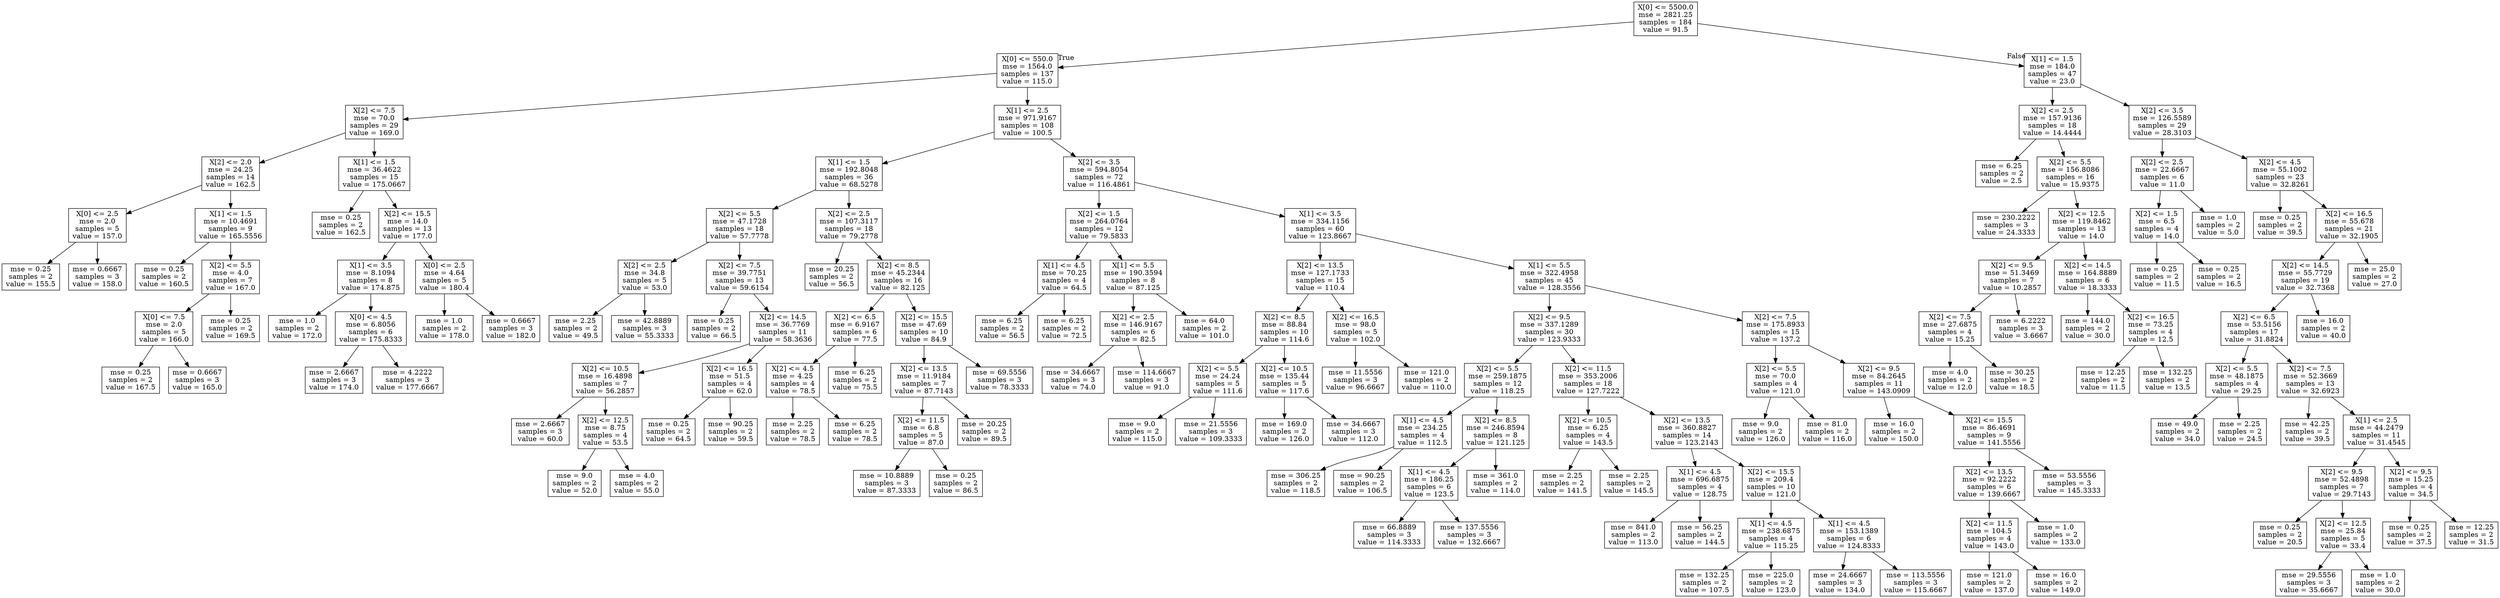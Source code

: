digraph Tree {
node [shape=box] ;
0 [label="X[0] <= 5500.0\nmse = 2821.25\nsamples = 184\nvalue = 91.5"] ;
1 [label="X[0] <= 550.0\nmse = 1564.0\nsamples = 137\nvalue = 115.0"] ;
0 -> 1 [labeldistance=2.5, labelangle=45, headlabel="True"] ;
2 [label="X[2] <= 7.5\nmse = 70.0\nsamples = 29\nvalue = 169.0"] ;
1 -> 2 ;
3 [label="X[2] <= 2.0\nmse = 24.25\nsamples = 14\nvalue = 162.5"] ;
2 -> 3 ;
4 [label="X[0] <= 2.5\nmse = 2.0\nsamples = 5\nvalue = 157.0"] ;
3 -> 4 ;
5 [label="mse = 0.25\nsamples = 2\nvalue = 155.5"] ;
4 -> 5 ;
6 [label="mse = 0.6667\nsamples = 3\nvalue = 158.0"] ;
4 -> 6 ;
7 [label="X[1] <= 1.5\nmse = 10.4691\nsamples = 9\nvalue = 165.5556"] ;
3 -> 7 ;
8 [label="mse = 0.25\nsamples = 2\nvalue = 160.5"] ;
7 -> 8 ;
9 [label="X[2] <= 5.5\nmse = 4.0\nsamples = 7\nvalue = 167.0"] ;
7 -> 9 ;
10 [label="X[0] <= 7.5\nmse = 2.0\nsamples = 5\nvalue = 166.0"] ;
9 -> 10 ;
11 [label="mse = 0.25\nsamples = 2\nvalue = 167.5"] ;
10 -> 11 ;
12 [label="mse = 0.6667\nsamples = 3\nvalue = 165.0"] ;
10 -> 12 ;
13 [label="mse = 0.25\nsamples = 2\nvalue = 169.5"] ;
9 -> 13 ;
14 [label="X[1] <= 1.5\nmse = 36.4622\nsamples = 15\nvalue = 175.0667"] ;
2 -> 14 ;
15 [label="mse = 0.25\nsamples = 2\nvalue = 162.5"] ;
14 -> 15 ;
16 [label="X[2] <= 15.5\nmse = 14.0\nsamples = 13\nvalue = 177.0"] ;
14 -> 16 ;
17 [label="X[1] <= 3.5\nmse = 8.1094\nsamples = 8\nvalue = 174.875"] ;
16 -> 17 ;
18 [label="mse = 1.0\nsamples = 2\nvalue = 172.0"] ;
17 -> 18 ;
19 [label="X[0] <= 4.5\nmse = 6.8056\nsamples = 6\nvalue = 175.8333"] ;
17 -> 19 ;
20 [label="mse = 2.6667\nsamples = 3\nvalue = 174.0"] ;
19 -> 20 ;
21 [label="mse = 4.2222\nsamples = 3\nvalue = 177.6667"] ;
19 -> 21 ;
22 [label="X[0] <= 2.5\nmse = 4.64\nsamples = 5\nvalue = 180.4"] ;
16 -> 22 ;
23 [label="mse = 1.0\nsamples = 2\nvalue = 178.0"] ;
22 -> 23 ;
24 [label="mse = 0.6667\nsamples = 3\nvalue = 182.0"] ;
22 -> 24 ;
25 [label="X[1] <= 2.5\nmse = 971.9167\nsamples = 108\nvalue = 100.5"] ;
1 -> 25 ;
26 [label="X[1] <= 1.5\nmse = 192.8048\nsamples = 36\nvalue = 68.5278"] ;
25 -> 26 ;
27 [label="X[2] <= 5.5\nmse = 47.1728\nsamples = 18\nvalue = 57.7778"] ;
26 -> 27 ;
28 [label="X[2] <= 2.5\nmse = 34.8\nsamples = 5\nvalue = 53.0"] ;
27 -> 28 ;
29 [label="mse = 2.25\nsamples = 2\nvalue = 49.5"] ;
28 -> 29 ;
30 [label="mse = 42.8889\nsamples = 3\nvalue = 55.3333"] ;
28 -> 30 ;
31 [label="X[2] <= 7.5\nmse = 39.7751\nsamples = 13\nvalue = 59.6154"] ;
27 -> 31 ;
32 [label="mse = 0.25\nsamples = 2\nvalue = 66.5"] ;
31 -> 32 ;
33 [label="X[2] <= 14.5\nmse = 36.7769\nsamples = 11\nvalue = 58.3636"] ;
31 -> 33 ;
34 [label="X[2] <= 10.5\nmse = 16.4898\nsamples = 7\nvalue = 56.2857"] ;
33 -> 34 ;
35 [label="mse = 2.6667\nsamples = 3\nvalue = 60.0"] ;
34 -> 35 ;
36 [label="X[2] <= 12.5\nmse = 8.75\nsamples = 4\nvalue = 53.5"] ;
34 -> 36 ;
37 [label="mse = 9.0\nsamples = 2\nvalue = 52.0"] ;
36 -> 37 ;
38 [label="mse = 4.0\nsamples = 2\nvalue = 55.0"] ;
36 -> 38 ;
39 [label="X[2] <= 16.5\nmse = 51.5\nsamples = 4\nvalue = 62.0"] ;
33 -> 39 ;
40 [label="mse = 0.25\nsamples = 2\nvalue = 64.5"] ;
39 -> 40 ;
41 [label="mse = 90.25\nsamples = 2\nvalue = 59.5"] ;
39 -> 41 ;
42 [label="X[2] <= 2.5\nmse = 107.3117\nsamples = 18\nvalue = 79.2778"] ;
26 -> 42 ;
43 [label="mse = 20.25\nsamples = 2\nvalue = 56.5"] ;
42 -> 43 ;
44 [label="X[2] <= 8.5\nmse = 45.2344\nsamples = 16\nvalue = 82.125"] ;
42 -> 44 ;
45 [label="X[2] <= 6.5\nmse = 6.9167\nsamples = 6\nvalue = 77.5"] ;
44 -> 45 ;
46 [label="X[2] <= 4.5\nmse = 4.25\nsamples = 4\nvalue = 78.5"] ;
45 -> 46 ;
47 [label="mse = 2.25\nsamples = 2\nvalue = 78.5"] ;
46 -> 47 ;
48 [label="mse = 6.25\nsamples = 2\nvalue = 78.5"] ;
46 -> 48 ;
49 [label="mse = 6.25\nsamples = 2\nvalue = 75.5"] ;
45 -> 49 ;
50 [label="X[2] <= 15.5\nmse = 47.69\nsamples = 10\nvalue = 84.9"] ;
44 -> 50 ;
51 [label="X[2] <= 13.5\nmse = 11.9184\nsamples = 7\nvalue = 87.7143"] ;
50 -> 51 ;
52 [label="X[2] <= 11.5\nmse = 6.8\nsamples = 5\nvalue = 87.0"] ;
51 -> 52 ;
53 [label="mse = 10.8889\nsamples = 3\nvalue = 87.3333"] ;
52 -> 53 ;
54 [label="mse = 0.25\nsamples = 2\nvalue = 86.5"] ;
52 -> 54 ;
55 [label="mse = 20.25\nsamples = 2\nvalue = 89.5"] ;
51 -> 55 ;
56 [label="mse = 69.5556\nsamples = 3\nvalue = 78.3333"] ;
50 -> 56 ;
57 [label="X[2] <= 3.5\nmse = 594.8054\nsamples = 72\nvalue = 116.4861"] ;
25 -> 57 ;
58 [label="X[2] <= 1.5\nmse = 264.0764\nsamples = 12\nvalue = 79.5833"] ;
57 -> 58 ;
59 [label="X[1] <= 4.5\nmse = 70.25\nsamples = 4\nvalue = 64.5"] ;
58 -> 59 ;
60 [label="mse = 6.25\nsamples = 2\nvalue = 56.5"] ;
59 -> 60 ;
61 [label="mse = 6.25\nsamples = 2\nvalue = 72.5"] ;
59 -> 61 ;
62 [label="X[1] <= 5.5\nmse = 190.3594\nsamples = 8\nvalue = 87.125"] ;
58 -> 62 ;
63 [label="X[2] <= 2.5\nmse = 146.9167\nsamples = 6\nvalue = 82.5"] ;
62 -> 63 ;
64 [label="mse = 34.6667\nsamples = 3\nvalue = 74.0"] ;
63 -> 64 ;
65 [label="mse = 114.6667\nsamples = 3\nvalue = 91.0"] ;
63 -> 65 ;
66 [label="mse = 64.0\nsamples = 2\nvalue = 101.0"] ;
62 -> 66 ;
67 [label="X[1] <= 3.5\nmse = 334.1156\nsamples = 60\nvalue = 123.8667"] ;
57 -> 67 ;
68 [label="X[2] <= 13.5\nmse = 127.1733\nsamples = 15\nvalue = 110.4"] ;
67 -> 68 ;
69 [label="X[2] <= 8.5\nmse = 88.84\nsamples = 10\nvalue = 114.6"] ;
68 -> 69 ;
70 [label="X[2] <= 5.5\nmse = 24.24\nsamples = 5\nvalue = 111.6"] ;
69 -> 70 ;
71 [label="mse = 9.0\nsamples = 2\nvalue = 115.0"] ;
70 -> 71 ;
72 [label="mse = 21.5556\nsamples = 3\nvalue = 109.3333"] ;
70 -> 72 ;
73 [label="X[2] <= 10.5\nmse = 135.44\nsamples = 5\nvalue = 117.6"] ;
69 -> 73 ;
74 [label="mse = 169.0\nsamples = 2\nvalue = 126.0"] ;
73 -> 74 ;
75 [label="mse = 34.6667\nsamples = 3\nvalue = 112.0"] ;
73 -> 75 ;
76 [label="X[2] <= 16.5\nmse = 98.0\nsamples = 5\nvalue = 102.0"] ;
68 -> 76 ;
77 [label="mse = 11.5556\nsamples = 3\nvalue = 96.6667"] ;
76 -> 77 ;
78 [label="mse = 121.0\nsamples = 2\nvalue = 110.0"] ;
76 -> 78 ;
79 [label="X[1] <= 5.5\nmse = 322.4958\nsamples = 45\nvalue = 128.3556"] ;
67 -> 79 ;
80 [label="X[2] <= 9.5\nmse = 337.1289\nsamples = 30\nvalue = 123.9333"] ;
79 -> 80 ;
81 [label="X[2] <= 5.5\nmse = 259.1875\nsamples = 12\nvalue = 118.25"] ;
80 -> 81 ;
82 [label="X[1] <= 4.5\nmse = 234.25\nsamples = 4\nvalue = 112.5"] ;
81 -> 82 ;
83 [label="mse = 306.25\nsamples = 2\nvalue = 118.5"] ;
82 -> 83 ;
84 [label="mse = 90.25\nsamples = 2\nvalue = 106.5"] ;
82 -> 84 ;
85 [label="X[2] <= 8.5\nmse = 246.8594\nsamples = 8\nvalue = 121.125"] ;
81 -> 85 ;
86 [label="X[1] <= 4.5\nmse = 186.25\nsamples = 6\nvalue = 123.5"] ;
85 -> 86 ;
87 [label="mse = 66.8889\nsamples = 3\nvalue = 114.3333"] ;
86 -> 87 ;
88 [label="mse = 137.5556\nsamples = 3\nvalue = 132.6667"] ;
86 -> 88 ;
89 [label="mse = 361.0\nsamples = 2\nvalue = 114.0"] ;
85 -> 89 ;
90 [label="X[2] <= 11.5\nmse = 353.2006\nsamples = 18\nvalue = 127.7222"] ;
80 -> 90 ;
91 [label="X[2] <= 10.5\nmse = 6.25\nsamples = 4\nvalue = 143.5"] ;
90 -> 91 ;
92 [label="mse = 2.25\nsamples = 2\nvalue = 141.5"] ;
91 -> 92 ;
93 [label="mse = 2.25\nsamples = 2\nvalue = 145.5"] ;
91 -> 93 ;
94 [label="X[2] <= 13.5\nmse = 360.8827\nsamples = 14\nvalue = 123.2143"] ;
90 -> 94 ;
95 [label="X[1] <= 4.5\nmse = 696.6875\nsamples = 4\nvalue = 128.75"] ;
94 -> 95 ;
96 [label="mse = 841.0\nsamples = 2\nvalue = 113.0"] ;
95 -> 96 ;
97 [label="mse = 56.25\nsamples = 2\nvalue = 144.5"] ;
95 -> 97 ;
98 [label="X[2] <= 15.5\nmse = 209.4\nsamples = 10\nvalue = 121.0"] ;
94 -> 98 ;
99 [label="X[1] <= 4.5\nmse = 238.6875\nsamples = 4\nvalue = 115.25"] ;
98 -> 99 ;
100 [label="mse = 132.25\nsamples = 2\nvalue = 107.5"] ;
99 -> 100 ;
101 [label="mse = 225.0\nsamples = 2\nvalue = 123.0"] ;
99 -> 101 ;
102 [label="X[1] <= 4.5\nmse = 153.1389\nsamples = 6\nvalue = 124.8333"] ;
98 -> 102 ;
103 [label="mse = 24.6667\nsamples = 3\nvalue = 134.0"] ;
102 -> 103 ;
104 [label="mse = 113.5556\nsamples = 3\nvalue = 115.6667"] ;
102 -> 104 ;
105 [label="X[2] <= 7.5\nmse = 175.8933\nsamples = 15\nvalue = 137.2"] ;
79 -> 105 ;
106 [label="X[2] <= 5.5\nmse = 70.0\nsamples = 4\nvalue = 121.0"] ;
105 -> 106 ;
107 [label="mse = 9.0\nsamples = 2\nvalue = 126.0"] ;
106 -> 107 ;
108 [label="mse = 81.0\nsamples = 2\nvalue = 116.0"] ;
106 -> 108 ;
109 [label="X[2] <= 9.5\nmse = 84.2645\nsamples = 11\nvalue = 143.0909"] ;
105 -> 109 ;
110 [label="mse = 16.0\nsamples = 2\nvalue = 150.0"] ;
109 -> 110 ;
111 [label="X[2] <= 15.5\nmse = 86.4691\nsamples = 9\nvalue = 141.5556"] ;
109 -> 111 ;
112 [label="X[2] <= 13.5\nmse = 92.2222\nsamples = 6\nvalue = 139.6667"] ;
111 -> 112 ;
113 [label="X[2] <= 11.5\nmse = 104.5\nsamples = 4\nvalue = 143.0"] ;
112 -> 113 ;
114 [label="mse = 121.0\nsamples = 2\nvalue = 137.0"] ;
113 -> 114 ;
115 [label="mse = 16.0\nsamples = 2\nvalue = 149.0"] ;
113 -> 115 ;
116 [label="mse = 1.0\nsamples = 2\nvalue = 133.0"] ;
112 -> 116 ;
117 [label="mse = 53.5556\nsamples = 3\nvalue = 145.3333"] ;
111 -> 117 ;
118 [label="X[1] <= 1.5\nmse = 184.0\nsamples = 47\nvalue = 23.0"] ;
0 -> 118 [labeldistance=2.5, labelangle=-45, headlabel="False"] ;
119 [label="X[2] <= 2.5\nmse = 157.9136\nsamples = 18\nvalue = 14.4444"] ;
118 -> 119 ;
120 [label="mse = 6.25\nsamples = 2\nvalue = 2.5"] ;
119 -> 120 ;
121 [label="X[2] <= 5.5\nmse = 156.8086\nsamples = 16\nvalue = 15.9375"] ;
119 -> 121 ;
122 [label="mse = 230.2222\nsamples = 3\nvalue = 24.3333"] ;
121 -> 122 ;
123 [label="X[2] <= 12.5\nmse = 119.8462\nsamples = 13\nvalue = 14.0"] ;
121 -> 123 ;
124 [label="X[2] <= 9.5\nmse = 51.3469\nsamples = 7\nvalue = 10.2857"] ;
123 -> 124 ;
125 [label="X[2] <= 7.5\nmse = 27.6875\nsamples = 4\nvalue = 15.25"] ;
124 -> 125 ;
126 [label="mse = 4.0\nsamples = 2\nvalue = 12.0"] ;
125 -> 126 ;
127 [label="mse = 30.25\nsamples = 2\nvalue = 18.5"] ;
125 -> 127 ;
128 [label="mse = 6.2222\nsamples = 3\nvalue = 3.6667"] ;
124 -> 128 ;
129 [label="X[2] <= 14.5\nmse = 164.8889\nsamples = 6\nvalue = 18.3333"] ;
123 -> 129 ;
130 [label="mse = 144.0\nsamples = 2\nvalue = 30.0"] ;
129 -> 130 ;
131 [label="X[2] <= 16.5\nmse = 73.25\nsamples = 4\nvalue = 12.5"] ;
129 -> 131 ;
132 [label="mse = 12.25\nsamples = 2\nvalue = 11.5"] ;
131 -> 132 ;
133 [label="mse = 132.25\nsamples = 2\nvalue = 13.5"] ;
131 -> 133 ;
134 [label="X[2] <= 3.5\nmse = 126.5589\nsamples = 29\nvalue = 28.3103"] ;
118 -> 134 ;
135 [label="X[2] <= 2.5\nmse = 22.6667\nsamples = 6\nvalue = 11.0"] ;
134 -> 135 ;
136 [label="X[2] <= 1.5\nmse = 6.5\nsamples = 4\nvalue = 14.0"] ;
135 -> 136 ;
137 [label="mse = 0.25\nsamples = 2\nvalue = 11.5"] ;
136 -> 137 ;
138 [label="mse = 0.25\nsamples = 2\nvalue = 16.5"] ;
136 -> 138 ;
139 [label="mse = 1.0\nsamples = 2\nvalue = 5.0"] ;
135 -> 139 ;
140 [label="X[2] <= 4.5\nmse = 55.1002\nsamples = 23\nvalue = 32.8261"] ;
134 -> 140 ;
141 [label="mse = 0.25\nsamples = 2\nvalue = 39.5"] ;
140 -> 141 ;
142 [label="X[2] <= 16.5\nmse = 55.678\nsamples = 21\nvalue = 32.1905"] ;
140 -> 142 ;
143 [label="X[2] <= 14.5\nmse = 55.7729\nsamples = 19\nvalue = 32.7368"] ;
142 -> 143 ;
144 [label="X[2] <= 6.5\nmse = 53.5156\nsamples = 17\nvalue = 31.8824"] ;
143 -> 144 ;
145 [label="X[2] <= 5.5\nmse = 48.1875\nsamples = 4\nvalue = 29.25"] ;
144 -> 145 ;
146 [label="mse = 49.0\nsamples = 2\nvalue = 34.0"] ;
145 -> 146 ;
147 [label="mse = 2.25\nsamples = 2\nvalue = 24.5"] ;
145 -> 147 ;
148 [label="X[2] <= 7.5\nmse = 52.3669\nsamples = 13\nvalue = 32.6923"] ;
144 -> 148 ;
149 [label="mse = 42.25\nsamples = 2\nvalue = 39.5"] ;
148 -> 149 ;
150 [label="X[1] <= 2.5\nmse = 44.2479\nsamples = 11\nvalue = 31.4545"] ;
148 -> 150 ;
151 [label="X[2] <= 9.5\nmse = 52.4898\nsamples = 7\nvalue = 29.7143"] ;
150 -> 151 ;
152 [label="mse = 0.25\nsamples = 2\nvalue = 20.5"] ;
151 -> 152 ;
153 [label="X[2] <= 12.5\nmse = 25.84\nsamples = 5\nvalue = 33.4"] ;
151 -> 153 ;
154 [label="mse = 29.5556\nsamples = 3\nvalue = 35.6667"] ;
153 -> 154 ;
155 [label="mse = 1.0\nsamples = 2\nvalue = 30.0"] ;
153 -> 155 ;
156 [label="X[2] <= 9.5\nmse = 15.25\nsamples = 4\nvalue = 34.5"] ;
150 -> 156 ;
157 [label="mse = 0.25\nsamples = 2\nvalue = 37.5"] ;
156 -> 157 ;
158 [label="mse = 12.25\nsamples = 2\nvalue = 31.5"] ;
156 -> 158 ;
159 [label="mse = 16.0\nsamples = 2\nvalue = 40.0"] ;
143 -> 159 ;
160 [label="mse = 25.0\nsamples = 2\nvalue = 27.0"] ;
142 -> 160 ;
}